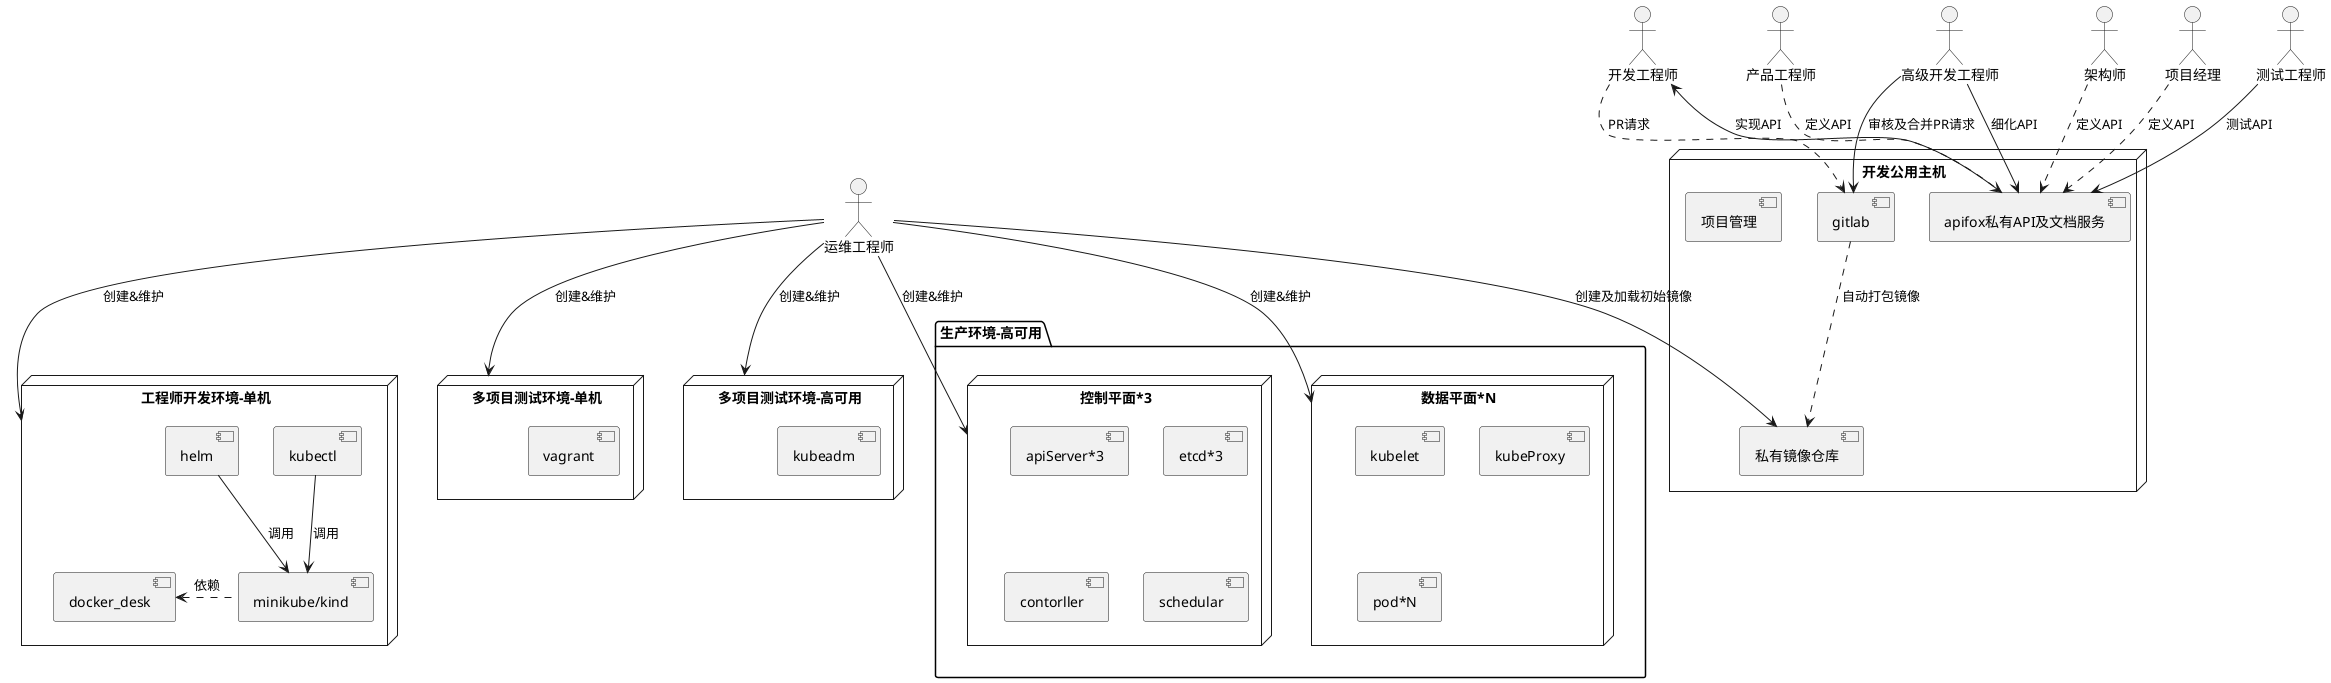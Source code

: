 # 开发环境K8S搭建
``` plantuml 
@startuml
   
   actor "运维工程师" as run
   actor "产品工程师" as p
   actor "架构师" as pp
   actor "项目经理" as ppp
   actor "开发工程师" as eng
   actor "高级开发工程师" as engh
   actor "测试工程师" as teng
   node "工程师开发环境-单机" as n0 {
        [minikube/kind] as m
        [kubectl] as k
        [helm] as h
        [docker_desk] as d
        d <. m : 依赖
        k --> m : 调用
        h --> m : 调用
   }
   
   node "多项目测试环境-单机" as n1 {
        [vagrant] as vagrant
                 
  }
   
node "多项目测试环境-高可用" as n2 {
        [kubeadm] as k0
   }
   
package "生产环境-高可用" {
   node "控制平面*3" as n31 {
        [apiServer*3]
        [etcd*3]
        [contorller]
        [schedular]
   }
   node "数据平面*N" as n32 {
      [kubelet]
      [kubeProxy]
      [pod*N]
      
   }  

 }
 
run --> n0 : 创建&维护
run --> n1 : 创建&维护
run --> n2 : 创建&维护
run --> n31 : 创建&维护
run --> n32 : 创建&维护

   node "开发公用主机" {
     [gitlab] as gitlab
     [私有镜像仓库] as r
     [apifox私有API及文档服务] as api
     [项目管理] as pm
     gitlab ..> r : 自动打包镜像
  }
   
  eng ..> gitlab : PR请求
  engh --> gitlab : 审核及合并PR请求
  p ..> api : 定义API
  pp ..> api: 定义API
  ppp ..> api: 定义API
  engh --> api : 细化API
  eng <- api : 实现API
  teng --> api : 测试API
  run --> r : 创建及加载初始镜像
@enduml
```